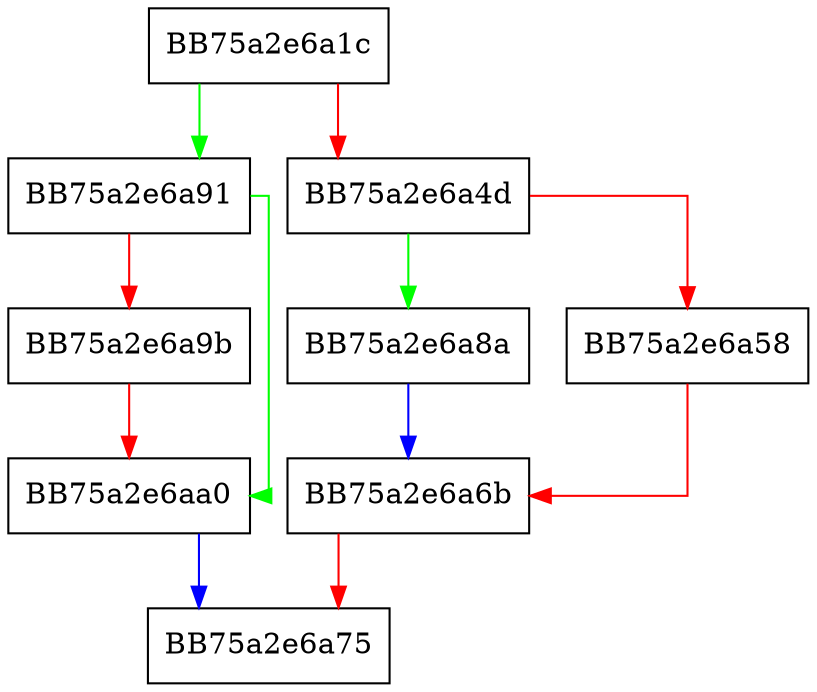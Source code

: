digraph Query {
  node [shape="box"];
  graph [splines=ortho];
  BB75a2e6a1c -> BB75a2e6a91 [color="green"];
  BB75a2e6a1c -> BB75a2e6a4d [color="red"];
  BB75a2e6a4d -> BB75a2e6a8a [color="green"];
  BB75a2e6a4d -> BB75a2e6a58 [color="red"];
  BB75a2e6a58 -> BB75a2e6a6b [color="red"];
  BB75a2e6a6b -> BB75a2e6a75 [color="red"];
  BB75a2e6a8a -> BB75a2e6a6b [color="blue"];
  BB75a2e6a91 -> BB75a2e6aa0 [color="green"];
  BB75a2e6a91 -> BB75a2e6a9b [color="red"];
  BB75a2e6a9b -> BB75a2e6aa0 [color="red"];
  BB75a2e6aa0 -> BB75a2e6a75 [color="blue"];
}